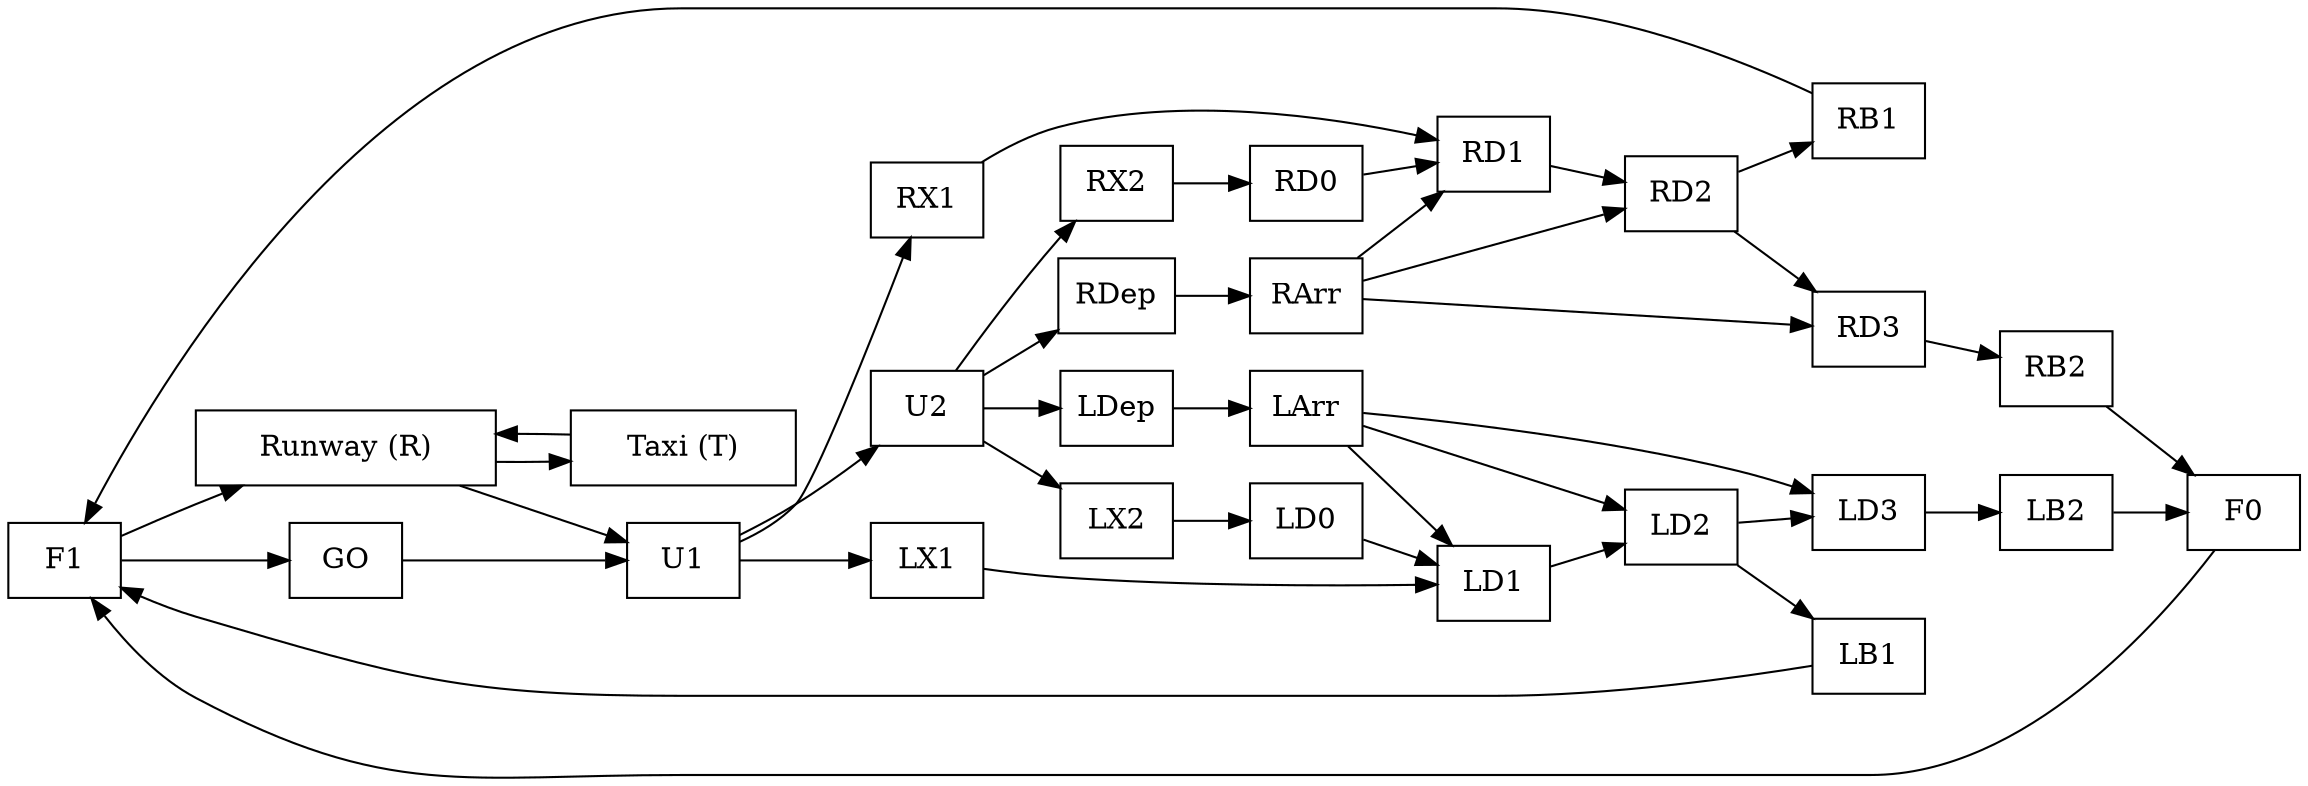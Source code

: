digraph G {
rankdir=LR

splines=true
node [shape = box]

F1[label="F1", pin=true, pos="-2.00, 0.00!"]
U2[label="U2", pin=true, pos="4.00, 0.00!"]
LD3[label="LD3", pin=true, pos="-4.00, 2.00!"]
F0[label="F0", pin=true, pos="-4.00, 0.00!"]
LD1[label="LD1", pin=true, pos="2.00, 2.00!"]
LX2[label="LX2", pin=true, pos="5.00, 1.00!"]
T[label="Taxi (T)", pin=true, pos="0.00, -1.00!", shape = polygon, width = 1.5]
RB2[label="RB2", pin=true, pos="-5.00, -1.00!"]
LX1[label="LX1", pin=true, pos="3.00, 1.00!"]
RX2[label="RX2", pin=true, pos="5.00, -1.00!"]
RD2[label="RD2", pin=true, pos="-2.00, -2.00!"]
GO[label="GO", pin=true, pos="0.00, 1.00!"]
RArr[label="RArr", pin=true, pos="-2.00, -4.00!"]
LD2[label="LD2", pin=true, pos="-2.00, 2.00!"]
LArr[label="LArr", pin=true, pos="-2.00, 4.00!"]
RD1[label="RD1", pin=true, pos="2.00, -2.00!"]
RD3[label="RD3", pin=true, pos="-4.00, -2.00!"]
RD0[label="RD0", pin=true, pos="4.00, -2.00!"]
LB1[label="LB1", pin=true, pos="-3.00, 1.00!"]
U1[label="U1", pin=true, pos="2.00, 0.00!"]
LDep[label="LDep", pin=true, pos="2.00, 4.00!", shape = polygon]
R[label="Runway (R)", pin=true, pos="0.00, 0.00!", width=2]
RX1[label="RX1", pin=true, pos="3.00, -1.00!"]
LD0[label="LD0", pin=true, pos="4.00, 2.00!"]
LB2[label="LB2", pin=true, pos="-5.00, 1.00!"]
RB1[label="RB1", pin=true, pos="-3.00, -1.00!"]
RDep[label="RDep", pin=true, pos="2.00, -4.00!", shape = polygon]
F1 -> R
F1 -> GO
U2 -> LX2
U2 -> RX2
U2 -> LDep
U2 -> RDep
LD3 -> LB2
F0 -> F1
LD1 -> LD2
LX2 -> LD0
T -> R
RB2 -> F0
LX1 -> LD1
RX2 -> RD0
RD2 -> RB1
RD2 -> RD3
GO -> U1
RArr -> RD1
RArr -> RD2
RArr -> RD3
LD2 -> LB1
LD2 -> LD3
LArr -> LD1
LArr -> LD2
LArr -> LD3
RD1 -> RD2
RD3 -> RB2
RD0 -> RD1
LB1 -> F1
U1 -> LX1
U1 -> RX1
U1 -> U2
LDep -> LArr
R -> U1
R -> T
RX1 -> RD1
LD0 -> LD1
LB2 -> F0
RB1 -> F1
RDep -> RArr
}
